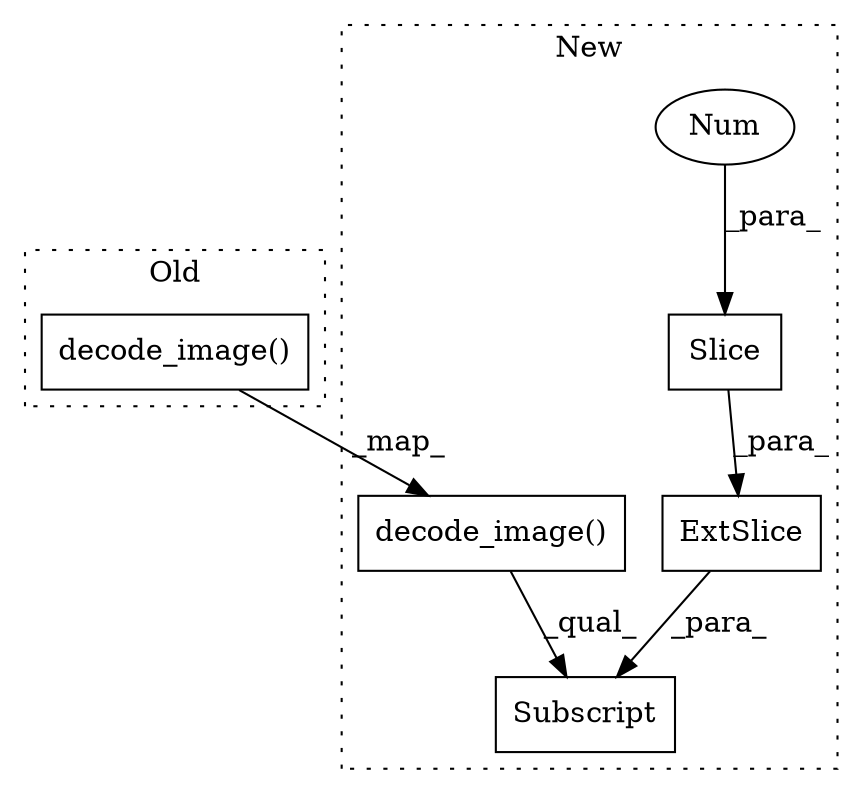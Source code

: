 digraph G {
subgraph cluster0 {
1 [label="decode_image()" a="75" s="407,429" l="19,20" shape="box"];
label = "Old";
style="dotted";
}
subgraph cluster1 {
2 [label="decode_image()" a="75" s="407,429" l="19,20" shape="box"];
3 [label="Subscript" a="63" s="407,0" l="51,0" shape="box"];
4 [label="Slice" a="80" s="455" l="1" shape="box"];
5 [label="ExtSlice" a="85" s="407" l="2" shape="box"];
6 [label="Num" a="76" s="456" l="1" shape="ellipse"];
label = "New";
style="dotted";
}
1 -> 2 [label="_map_"];
2 -> 3 [label="_qual_"];
4 -> 5 [label="_para_"];
5 -> 3 [label="_para_"];
6 -> 4 [label="_para_"];
}